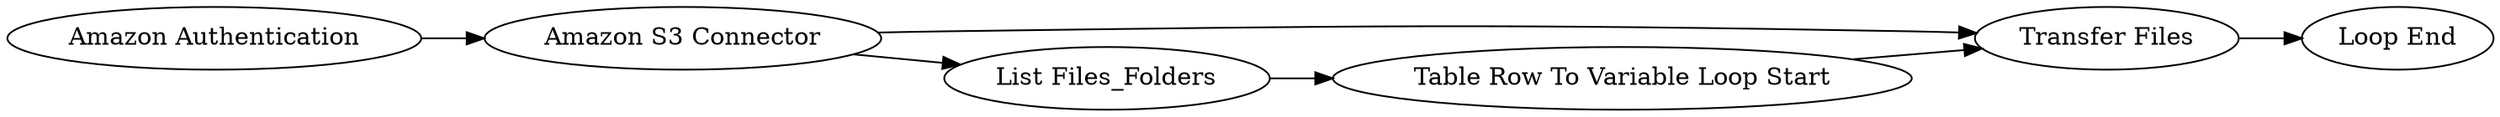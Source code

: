 digraph {
	4 -> 7
	6 -> 4
	5 -> 6
	1 -> 2
	2 -> 5
	2 -> 4
	5 [label="List Files_Folders"]
	1 [label="Amazon Authentication"]
	7 [label="Loop End"]
	4 [label="Transfer Files"]
	6 [label="Table Row To Variable Loop Start"]
	2 [label="Amazon S3 Connector"]
	rankdir=LR
}
